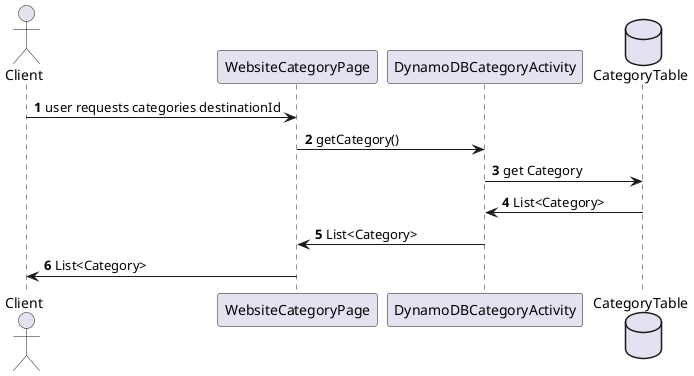 @startuml
'https://plantuml.com/sequence-diagram
actor Client
participant WebsiteCategoryPage
participant DynamoDBCategoryActivity
database CategoryTable
autonumber

Client -> WebsiteCategoryPage: user requests categories destinationId
WebsiteCategoryPage -> DynamoDBCategoryActivity: getCategory()

DynamoDBCategoryActivity -> CategoryTable: get Category
DynamoDBCategoryActivity <- CategoryTable: List<Category>
DynamoDBCategoryActivity -> WebsiteCategoryPage: List<Category>
Client<- WebsiteCategoryPage: List<Category>
@enduml